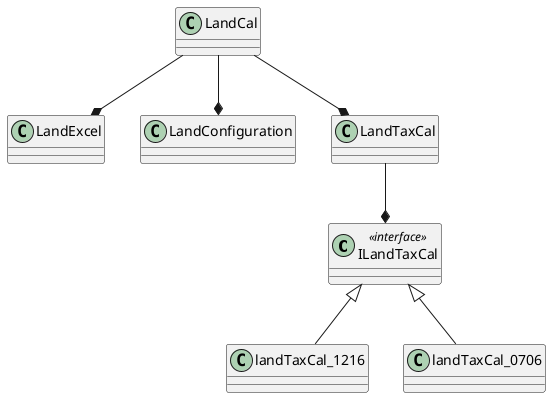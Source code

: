 @startuml LandCal
class ILandTaxCal <<interface>>

ILandTaxCal <|-down- landTaxCal_1216
ILandTaxCal <|-down- landTaxCal_0706

LandExcel *-up- LandCal
LandConfiguration *-up- LandCal
LandTaxCal *-up- LandCal
LandTaxCal --* ILandTaxCal

@enduml
